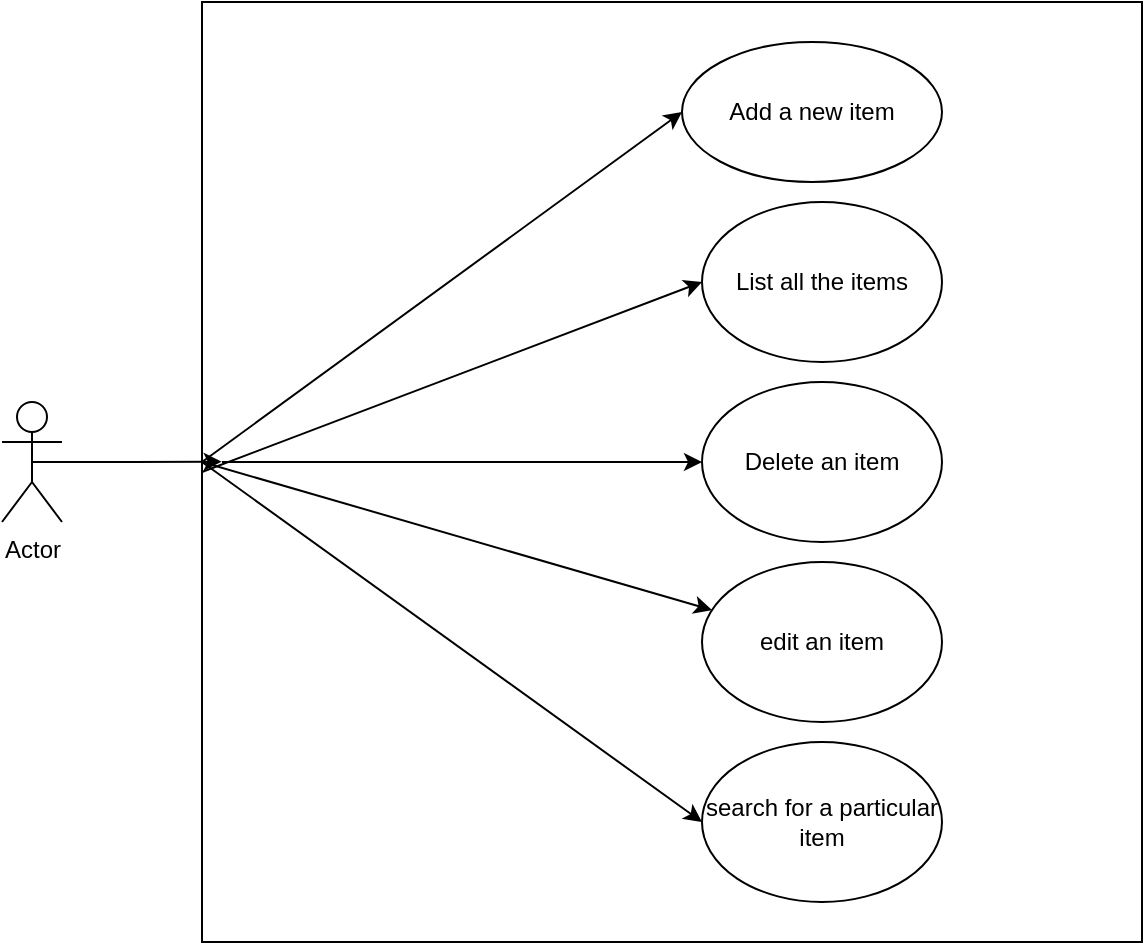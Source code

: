 <mxfile version="13.7.9" type="google"><diagram id="9IIsAMOC5NVX7fJRL3jl" name="Page-1"><mxGraphModel dx="1038" dy="580" grid="1" gridSize="10" guides="1" tooltips="1" connect="1" arrows="1" fold="1" page="1" pageScale="1" pageWidth="850" pageHeight="1100" math="0" shadow="0"><root><mxCell id="0"/><mxCell id="1" parent="0"/><mxCell id="WSYMuxCC08SrbWDPHecw-3" value="" style="whiteSpace=wrap;html=1;aspect=fixed;" vertex="1" parent="1"><mxGeometry x="320" y="220" width="470" height="470" as="geometry"/></mxCell><mxCell id="WSYMuxCC08SrbWDPHecw-8" value="Add a new item" style="ellipse;whiteSpace=wrap;html=1;" vertex="1" parent="1"><mxGeometry x="560" y="240" width="130" height="70" as="geometry"/></mxCell><mxCell id="WSYMuxCC08SrbWDPHecw-9" value="List all the items" style="ellipse;whiteSpace=wrap;html=1;" vertex="1" parent="1"><mxGeometry x="570" y="320" width="120" height="80" as="geometry"/></mxCell><mxCell id="WSYMuxCC08SrbWDPHecw-10" value="Delete an item" style="ellipse;whiteSpace=wrap;html=1;" vertex="1" parent="1"><mxGeometry x="570" y="410" width="120" height="80" as="geometry"/></mxCell><mxCell id="WSYMuxCC08SrbWDPHecw-11" value="edit an item" style="ellipse;whiteSpace=wrap;html=1;" vertex="1" parent="1"><mxGeometry x="570" y="500" width="120" height="80" as="geometry"/></mxCell><mxCell id="WSYMuxCC08SrbWDPHecw-12" value="search for a particular item" style="ellipse;whiteSpace=wrap;html=1;" vertex="1" parent="1"><mxGeometry x="570" y="590" width="120" height="80" as="geometry"/></mxCell><mxCell id="WSYMuxCC08SrbWDPHecw-16" style="edgeStyle=orthogonalEdgeStyle;rounded=0;orthogonalLoop=1;jettySize=auto;html=1;exitX=0.5;exitY=0.5;exitDx=0;exitDy=0;exitPerimeter=0;entryX=0.021;entryY=0.489;entryDx=0;entryDy=0;entryPerimeter=0;" edge="1" parent="1" source="WSYMuxCC08SrbWDPHecw-15" target="WSYMuxCC08SrbWDPHecw-3"><mxGeometry relative="1" as="geometry"/></mxCell><mxCell id="WSYMuxCC08SrbWDPHecw-15" value="Actor" style="shape=umlActor;verticalLabelPosition=bottom;verticalAlign=top;html=1;outlineConnect=0;" vertex="1" parent="1"><mxGeometry x="220" y="420" width="30" height="60" as="geometry"/></mxCell><mxCell id="WSYMuxCC08SrbWDPHecw-24" value="" style="endArrow=classic;html=1;entryX=0;entryY=0.5;entryDx=0;entryDy=0;" edge="1" parent="1" target="WSYMuxCC08SrbWDPHecw-8"><mxGeometry width="50" height="50" relative="1" as="geometry"><mxPoint x="320" y="450" as="sourcePoint"/><mxPoint x="500" y="420" as="targetPoint"/></mxGeometry></mxCell><mxCell id="WSYMuxCC08SrbWDPHecw-25" value="" style="endArrow=classic;html=1;exitX=0;exitY=0.5;exitDx=0;exitDy=0;entryX=0;entryY=0.5;entryDx=0;entryDy=0;" edge="1" parent="1" source="WSYMuxCC08SrbWDPHecw-3" target="WSYMuxCC08SrbWDPHecw-9"><mxGeometry width="50" height="50" relative="1" as="geometry"><mxPoint x="450" y="470" as="sourcePoint"/><mxPoint x="500" y="420" as="targetPoint"/></mxGeometry></mxCell><mxCell id="WSYMuxCC08SrbWDPHecw-27" value="" style="endArrow=classic;html=1;" edge="1" parent="1" target="WSYMuxCC08SrbWDPHecw-10"><mxGeometry width="50" height="50" relative="1" as="geometry"><mxPoint x="330" y="450" as="sourcePoint"/><mxPoint x="500" y="420" as="targetPoint"/></mxGeometry></mxCell><mxCell id="WSYMuxCC08SrbWDPHecw-28" value="" style="endArrow=classic;html=1;" edge="1" parent="1" target="WSYMuxCC08SrbWDPHecw-11"><mxGeometry width="50" height="50" relative="1" as="geometry"><mxPoint x="320" y="450" as="sourcePoint"/><mxPoint x="500" y="420" as="targetPoint"/></mxGeometry></mxCell><mxCell id="WSYMuxCC08SrbWDPHecw-29" value="" style="endArrow=classic;html=1;entryX=0;entryY=0.5;entryDx=0;entryDy=0;" edge="1" parent="1" target="WSYMuxCC08SrbWDPHecw-12"><mxGeometry width="50" height="50" relative="1" as="geometry"><mxPoint x="320" y="450" as="sourcePoint"/><mxPoint x="500" y="420" as="targetPoint"/></mxGeometry></mxCell></root></mxGraphModel></diagram></mxfile>